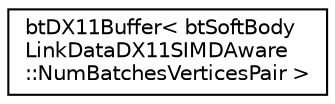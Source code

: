 digraph "Graphical Class Hierarchy"
{
  edge [fontname="Helvetica",fontsize="10",labelfontname="Helvetica",labelfontsize="10"];
  node [fontname="Helvetica",fontsize="10",shape=record];
  rankdir="LR";
  Node1 [label="btDX11Buffer\< btSoftBody\lLinkDataDX11SIMDAware\l::NumBatchesVerticesPair \>",height=0.2,width=0.4,color="black", fillcolor="white", style="filled",URL="$classbt_d_x11_buffer.html"];
}
